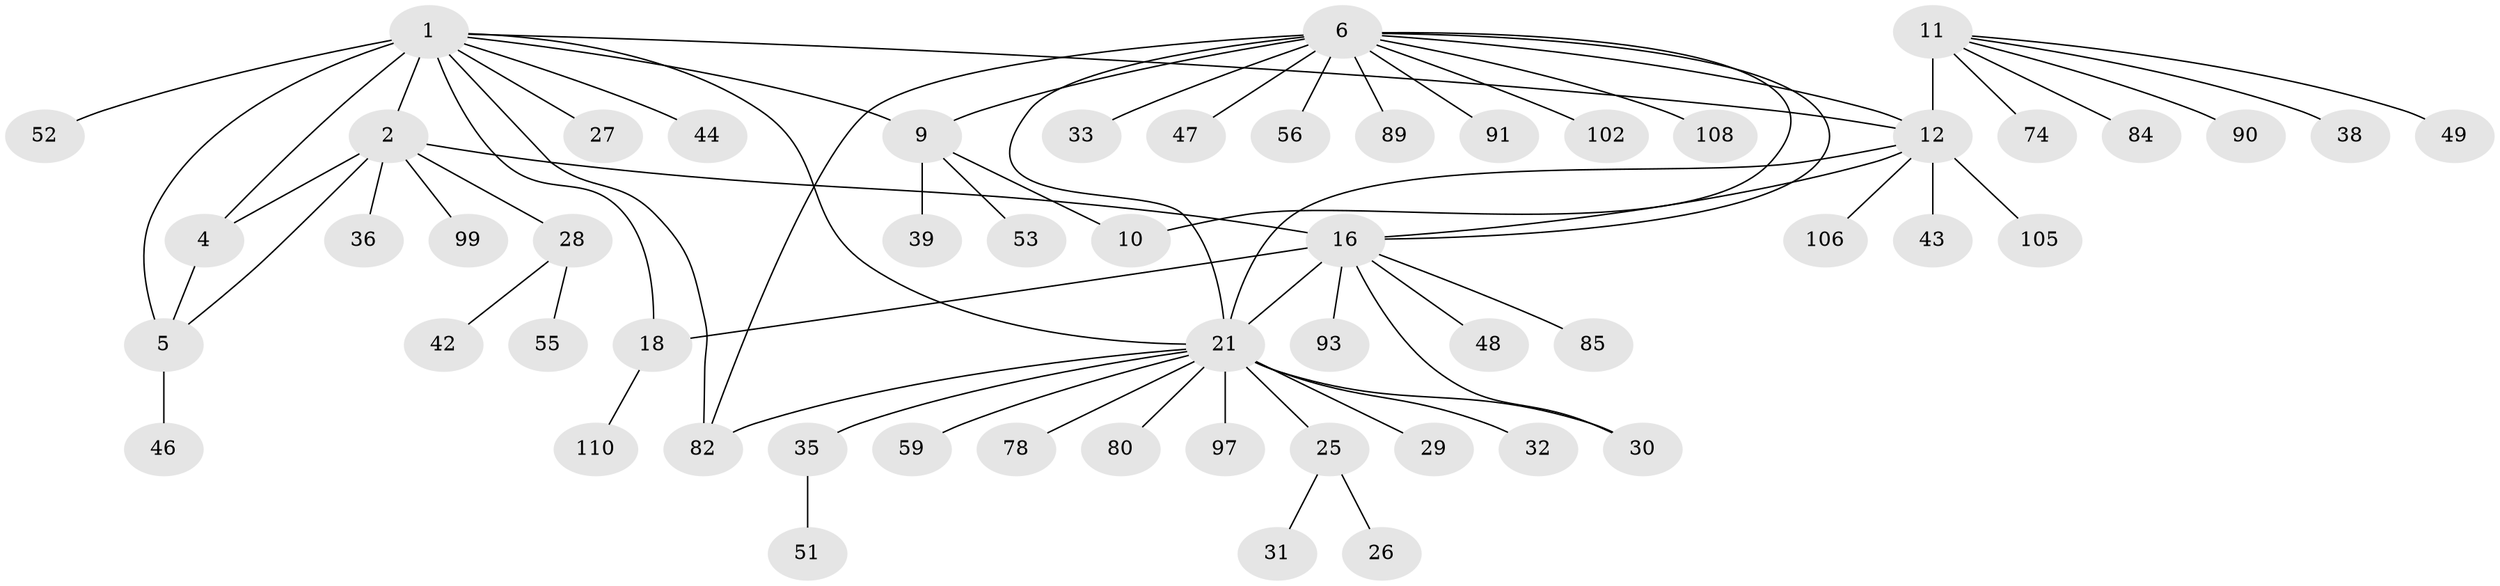 // original degree distribution, {9: 0.03636363636363636, 8: 0.02727272727272727, 6: 0.03636363636363636, 7: 0.045454545454545456, 12: 0.00909090909090909, 5: 0.03636363636363636, 4: 0.00909090909090909, 10: 0.01818181818181818, 11: 0.00909090909090909, 1: 0.5454545454545454, 2: 0.17272727272727273, 3: 0.05454545454545454}
// Generated by graph-tools (version 1.1) at 2025/19/03/04/25 18:19:54]
// undirected, 55 vertices, 68 edges
graph export_dot {
graph [start="1"]
  node [color=gray90,style=filled];
  1 [super="+50+3"];
  2;
  4 [super="+40+64"];
  5 [super="+34+66"];
  6 [super="+7+8"];
  9;
  10 [super="+62+81+98"];
  11 [super="+14"];
  12 [super="+13"];
  16 [super="+17+70+67+19+65+45+71"];
  18 [super="+20+88"];
  21 [super="+37+23+22+24+95+87+57"];
  25;
  26;
  27 [super="+68"];
  28;
  29;
  30;
  31 [super="+41"];
  32;
  33;
  35;
  36;
  38;
  39;
  42 [super="+63"];
  43;
  44;
  46 [super="+54"];
  47 [super="+61"];
  48;
  49 [super="+73"];
  51;
  52;
  53 [super="+86"];
  55;
  56;
  59;
  74;
  78;
  80;
  82 [super="+83"];
  84;
  85;
  89 [super="+96"];
  90;
  91;
  93;
  97;
  99;
  102;
  105;
  106;
  108;
  110;
  1 -- 2 [weight=2];
  1 -- 4 [weight=2];
  1 -- 5 [weight=2];
  1 -- 9;
  1 -- 44;
  1 -- 52;
  1 -- 12;
  1 -- 18;
  1 -- 82;
  1 -- 21;
  1 -- 27;
  2 -- 4;
  2 -- 5;
  2 -- 28;
  2 -- 36;
  2 -- 99;
  2 -- 16;
  4 -- 5;
  5 -- 46;
  6 -- 9 [weight=3];
  6 -- 10 [weight=3];
  6 -- 33;
  6 -- 47;
  6 -- 56;
  6 -- 82;
  6 -- 89;
  6 -- 91;
  6 -- 102;
  6 -- 108;
  6 -- 16;
  6 -- 12;
  6 -- 21 [weight=2];
  9 -- 10;
  9 -- 39;
  9 -- 53;
  11 -- 12 [weight=6];
  11 -- 49;
  11 -- 84;
  11 -- 90;
  11 -- 38;
  11 -- 74;
  12 -- 43;
  12 -- 105;
  12 -- 106;
  12 -- 16 [weight=2];
  12 -- 21;
  16 -- 18 [weight=6];
  16 -- 21;
  16 -- 85;
  16 -- 93;
  16 -- 30;
  16 -- 48;
  18 -- 110;
  21 -- 25 [weight=4];
  21 -- 59;
  21 -- 82;
  21 -- 32;
  21 -- 97;
  21 -- 35;
  21 -- 78;
  21 -- 80;
  21 -- 29;
  21 -- 30;
  25 -- 26;
  25 -- 31;
  28 -- 42;
  28 -- 55;
  35 -- 51;
}
